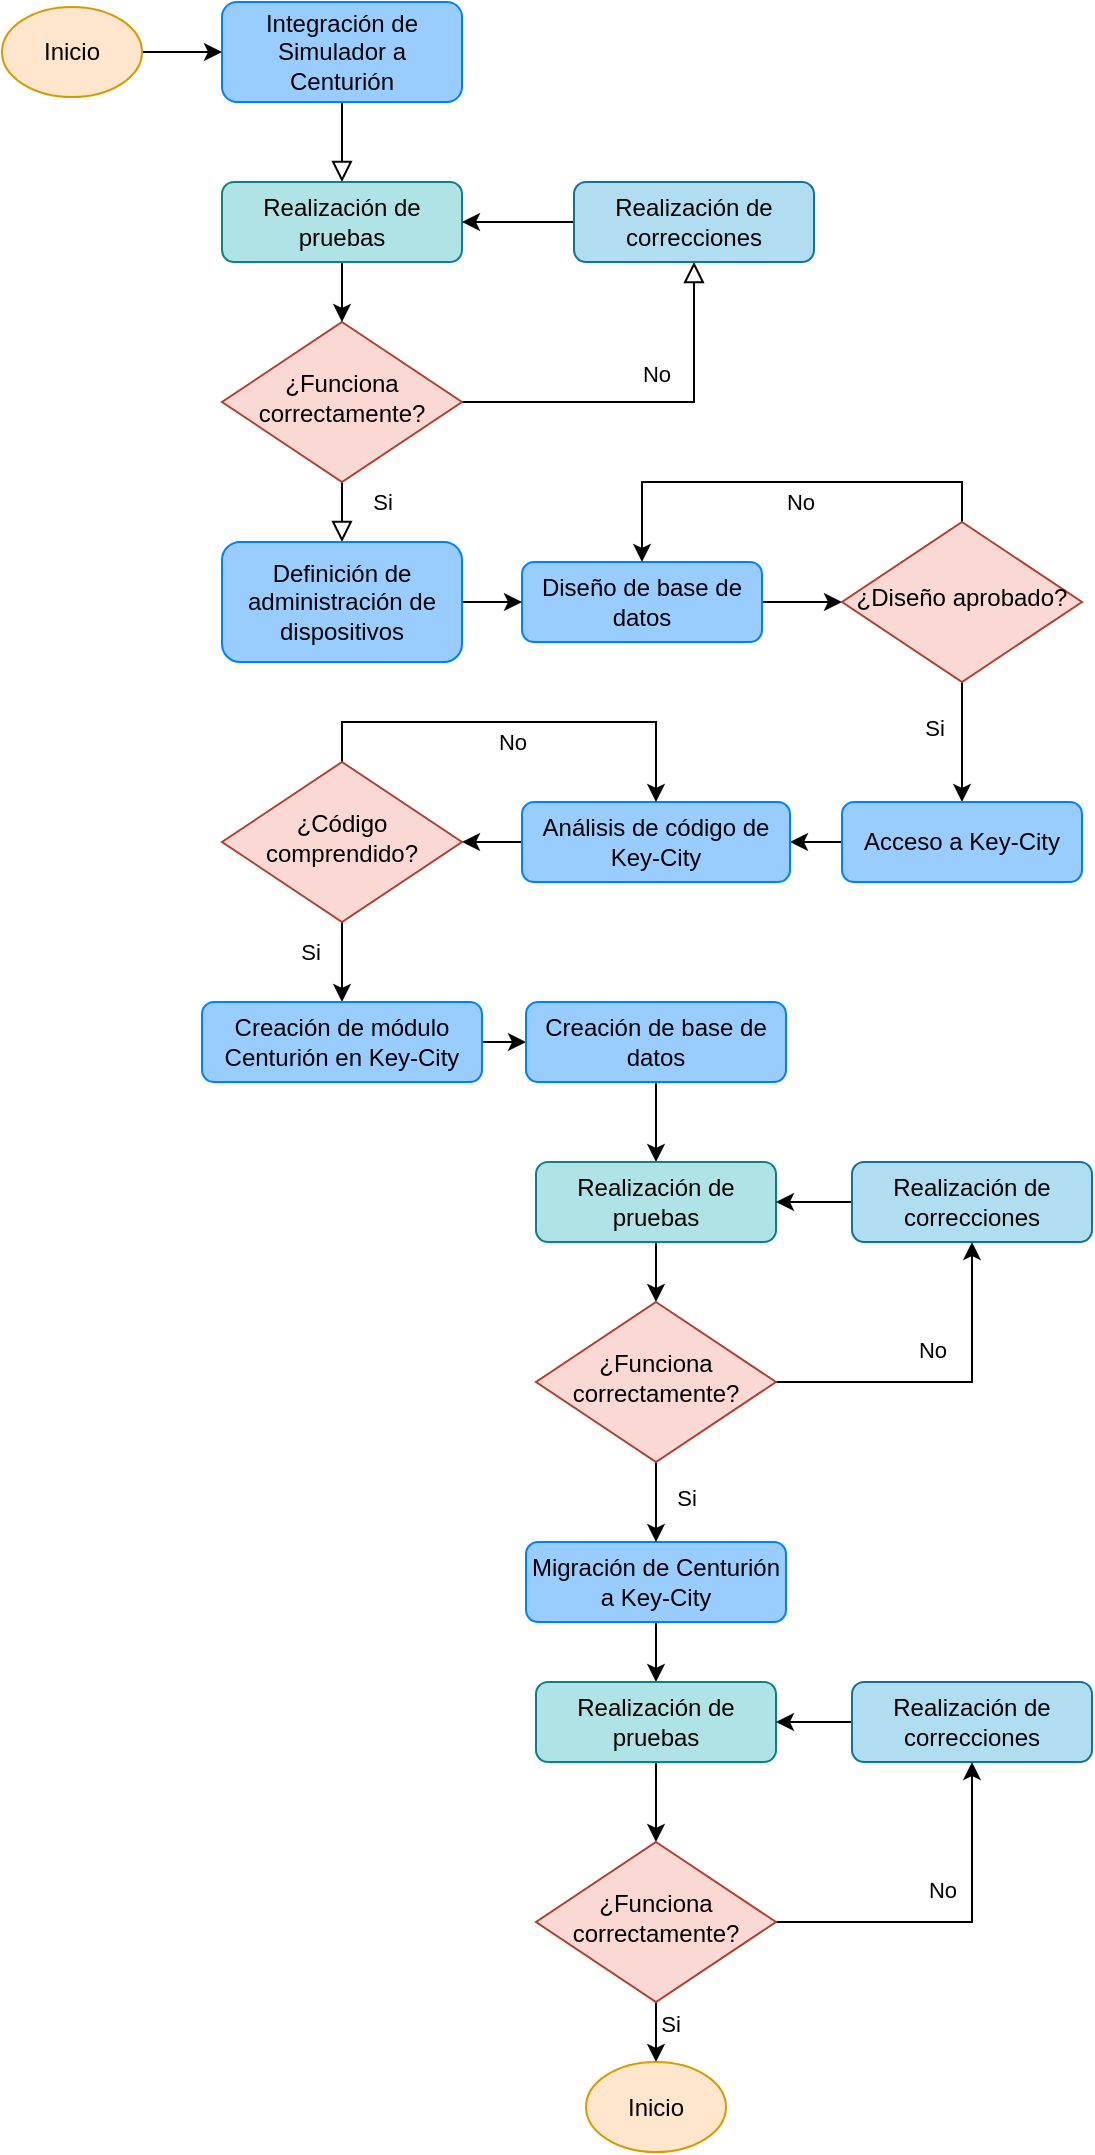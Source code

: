 <mxfile version="24.7.17">
  <diagram id="C5RBs43oDa-KdzZeNtuy" name="Page-1">
    <mxGraphModel dx="1050" dy="621" grid="1" gridSize="10" guides="1" tooltips="1" connect="1" arrows="1" fold="1" page="1" pageScale="1" pageWidth="827" pageHeight="1169" math="0" shadow="0">
      <root>
        <mxCell id="WIyWlLk6GJQsqaUBKTNV-0" />
        <mxCell id="WIyWlLk6GJQsqaUBKTNV-1" parent="WIyWlLk6GJQsqaUBKTNV-0" />
        <mxCell id="WIyWlLk6GJQsqaUBKTNV-2" value="" style="rounded=0;html=1;jettySize=auto;orthogonalLoop=1;fontSize=11;endArrow=block;endFill=0;endSize=8;strokeWidth=1;shadow=0;labelBackgroundColor=none;edgeStyle=orthogonalEdgeStyle;entryX=0.5;entryY=0;entryDx=0;entryDy=0;" parent="WIyWlLk6GJQsqaUBKTNV-1" source="WIyWlLk6GJQsqaUBKTNV-3" target="atFMGKZVAuhPM1R73uVA-1" edge="1">
          <mxGeometry relative="1" as="geometry" />
        </mxCell>
        <mxCell id="WIyWlLk6GJQsqaUBKTNV-3" value="&lt;div style=&quot;line-height: 120%;&quot;&gt;&lt;span style=&quot;background-color: initial;&quot;&gt;Integración de Simulador a Centurión&lt;/span&gt;&lt;/div&gt;" style="rounded=1;whiteSpace=wrap;html=1;fontSize=12;glass=0;strokeWidth=1;shadow=0;fillColor=#99CCFF;strokeColor=#007FFF;align=center;fontColor=#000000;" parent="WIyWlLk6GJQsqaUBKTNV-1" vertex="1">
          <mxGeometry x="190" y="20" width="120" height="50" as="geometry" />
        </mxCell>
        <mxCell id="WIyWlLk6GJQsqaUBKTNV-4" value="Si" style="rounded=0;html=1;jettySize=auto;orthogonalLoop=1;fontSize=11;endArrow=block;endFill=0;endSize=8;strokeWidth=1;shadow=0;labelBackgroundColor=none;edgeStyle=orthogonalEdgeStyle;entryX=0.5;entryY=0;entryDx=0;entryDy=0;" parent="WIyWlLk6GJQsqaUBKTNV-1" source="WIyWlLk6GJQsqaUBKTNV-6" target="WIyWlLk6GJQsqaUBKTNV-12" edge="1">
          <mxGeometry x="0.2" y="20" relative="1" as="geometry">
            <mxPoint as="offset" />
            <mxPoint x="250" y="310" as="targetPoint" />
          </mxGeometry>
        </mxCell>
        <mxCell id="WIyWlLk6GJQsqaUBKTNV-5" value="No" style="edgeStyle=orthogonalEdgeStyle;rounded=0;html=1;jettySize=auto;orthogonalLoop=1;fontSize=11;endArrow=block;endFill=0;endSize=8;strokeWidth=1;shadow=0;labelBackgroundColor=none;" parent="WIyWlLk6GJQsqaUBKTNV-1" source="WIyWlLk6GJQsqaUBKTNV-6" target="atFMGKZVAuhPM1R73uVA-5" edge="1">
          <mxGeometry x="0.036" y="14" relative="1" as="geometry">
            <mxPoint as="offset" />
            <mxPoint x="360" y="30" as="targetPoint" />
            <Array as="points">
              <mxPoint x="426" y="220" />
            </Array>
          </mxGeometry>
        </mxCell>
        <mxCell id="WIyWlLk6GJQsqaUBKTNV-6" value="¿Funciona correctamente?" style="rhombus;whiteSpace=wrap;html=1;shadow=0;fontFamily=Helvetica;fontSize=12;align=center;strokeWidth=1;spacing=6;spacingTop=-4;fillColor=#fad9d5;strokeColor=#ae4132;" parent="WIyWlLk6GJQsqaUBKTNV-1" vertex="1">
          <mxGeometry x="190" y="180" width="120" height="80" as="geometry" />
        </mxCell>
        <mxCell id="atFMGKZVAuhPM1R73uVA-47" style="edgeStyle=orthogonalEdgeStyle;rounded=0;orthogonalLoop=1;jettySize=auto;html=1;exitX=1;exitY=0.5;exitDx=0;exitDy=0;entryX=0;entryY=0.5;entryDx=0;entryDy=0;" parent="WIyWlLk6GJQsqaUBKTNV-1" source="WIyWlLk6GJQsqaUBKTNV-11" target="atFMGKZVAuhPM1R73uVA-15" edge="1">
          <mxGeometry relative="1" as="geometry" />
        </mxCell>
        <mxCell id="WIyWlLk6GJQsqaUBKTNV-11" value="Diseño de base de datos" style="rounded=1;whiteSpace=wrap;html=1;fontSize=12;glass=0;strokeWidth=1;shadow=0;fillColor=#99CCFF;fontColor=#000000;strokeColor=#007FFF;" parent="WIyWlLk6GJQsqaUBKTNV-1" vertex="1">
          <mxGeometry x="340" y="300" width="120" height="40" as="geometry" />
        </mxCell>
        <mxCell id="atFMGKZVAuhPM1R73uVA-46" style="edgeStyle=orthogonalEdgeStyle;rounded=0;orthogonalLoop=1;jettySize=auto;html=1;exitX=1;exitY=0.5;exitDx=0;exitDy=0;entryX=0;entryY=0.5;entryDx=0;entryDy=0;" parent="WIyWlLk6GJQsqaUBKTNV-1" source="WIyWlLk6GJQsqaUBKTNV-12" target="WIyWlLk6GJQsqaUBKTNV-11" edge="1">
          <mxGeometry relative="1" as="geometry" />
        </mxCell>
        <mxCell id="WIyWlLk6GJQsqaUBKTNV-12" value="Definición de administración de dispositivos" style="rounded=1;whiteSpace=wrap;html=1;fontSize=12;glass=0;strokeWidth=1;shadow=0;fillColor=#99CCFF;fontColor=#000000;strokeColor=#007FFF;" parent="WIyWlLk6GJQsqaUBKTNV-1" vertex="1">
          <mxGeometry x="190" y="290" width="120" height="60" as="geometry" />
        </mxCell>
        <mxCell id="atFMGKZVAuhPM1R73uVA-2" style="edgeStyle=orthogonalEdgeStyle;rounded=0;orthogonalLoop=1;jettySize=auto;html=1;exitX=0.5;exitY=1;exitDx=0;exitDy=0;" parent="WIyWlLk6GJQsqaUBKTNV-1" source="atFMGKZVAuhPM1R73uVA-1" target="WIyWlLk6GJQsqaUBKTNV-6" edge="1">
          <mxGeometry relative="1" as="geometry" />
        </mxCell>
        <mxCell id="atFMGKZVAuhPM1R73uVA-1" value="Realización de pruebas" style="rounded=1;whiteSpace=wrap;html=1;fontSize=12;glass=0;strokeWidth=1;shadow=0;fillColor=#b0e3e6;strokeColor=#0e8088;" parent="WIyWlLk6GJQsqaUBKTNV-1" vertex="1">
          <mxGeometry x="190" y="110" width="120" height="40" as="geometry" />
        </mxCell>
        <mxCell id="atFMGKZVAuhPM1R73uVA-7" style="edgeStyle=orthogonalEdgeStyle;rounded=0;orthogonalLoop=1;jettySize=auto;html=1;exitX=0;exitY=0.5;exitDx=0;exitDy=0;entryX=1;entryY=0.5;entryDx=0;entryDy=0;" parent="WIyWlLk6GJQsqaUBKTNV-1" source="atFMGKZVAuhPM1R73uVA-5" target="atFMGKZVAuhPM1R73uVA-1" edge="1">
          <mxGeometry relative="1" as="geometry" />
        </mxCell>
        <mxCell id="atFMGKZVAuhPM1R73uVA-5" value="Realización de correcciones" style="rounded=1;whiteSpace=wrap;html=1;fontSize=12;glass=0;strokeWidth=1;shadow=0;fillColor=#b1ddf0;strokeColor=#10739e;" parent="WIyWlLk6GJQsqaUBKTNV-1" vertex="1">
          <mxGeometry x="366" y="110" width="120" height="40" as="geometry" />
        </mxCell>
        <mxCell id="atFMGKZVAuhPM1R73uVA-22" style="edgeStyle=orthogonalEdgeStyle;rounded=0;orthogonalLoop=1;jettySize=auto;html=1;exitX=0.5;exitY=1;exitDx=0;exitDy=0;entryX=0.5;entryY=0;entryDx=0;entryDy=0;" parent="WIyWlLk6GJQsqaUBKTNV-1" source="atFMGKZVAuhPM1R73uVA-15" target="atFMGKZVAuhPM1R73uVA-21" edge="1">
          <mxGeometry relative="1" as="geometry" />
        </mxCell>
        <mxCell id="atFMGKZVAuhPM1R73uVA-23" value="Si" style="edgeLabel;html=1;align=center;verticalAlign=middle;resizable=0;points=[];" parent="atFMGKZVAuhPM1R73uVA-22" vertex="1" connectable="0">
          <mxGeometry x="-0.25" y="3" relative="1" as="geometry">
            <mxPoint x="-17" as="offset" />
          </mxGeometry>
        </mxCell>
        <mxCell id="atFMGKZVAuhPM1R73uVA-48" style="edgeStyle=orthogonalEdgeStyle;rounded=0;orthogonalLoop=1;jettySize=auto;html=1;exitX=0.5;exitY=0;exitDx=0;exitDy=0;entryX=0.5;entryY=0;entryDx=0;entryDy=0;" parent="WIyWlLk6GJQsqaUBKTNV-1" source="atFMGKZVAuhPM1R73uVA-15" target="WIyWlLk6GJQsqaUBKTNV-11" edge="1">
          <mxGeometry relative="1" as="geometry" />
        </mxCell>
        <mxCell id="atFMGKZVAuhPM1R73uVA-49" value="No" style="edgeLabel;html=1;align=center;verticalAlign=middle;resizable=0;points=[];" parent="atFMGKZVAuhPM1R73uVA-48" vertex="1" connectable="0">
          <mxGeometry x="0.066" y="-1" relative="1" as="geometry">
            <mxPoint x="16" y="11" as="offset" />
          </mxGeometry>
        </mxCell>
        <mxCell id="atFMGKZVAuhPM1R73uVA-15" value="¿Diseño aprobado?" style="rhombus;whiteSpace=wrap;html=1;shadow=0;fontFamily=Helvetica;fontSize=12;align=center;strokeWidth=1;spacing=6;spacingTop=-4;fillColor=#fad9d5;strokeColor=#ae4132;" parent="WIyWlLk6GJQsqaUBKTNV-1" vertex="1">
          <mxGeometry x="500" y="280" width="120" height="80" as="geometry" />
        </mxCell>
        <mxCell id="atFMGKZVAuhPM1R73uVA-56" style="edgeStyle=orthogonalEdgeStyle;rounded=0;orthogonalLoop=1;jettySize=auto;html=1;exitX=0;exitY=0.5;exitDx=0;exitDy=0;entryX=1;entryY=0.5;entryDx=0;entryDy=0;" parent="WIyWlLk6GJQsqaUBKTNV-1" source="atFMGKZVAuhPM1R73uVA-21" target="atFMGKZVAuhPM1R73uVA-25" edge="1">
          <mxGeometry relative="1" as="geometry" />
        </mxCell>
        <mxCell id="atFMGKZVAuhPM1R73uVA-21" value="Acceso a Key-City" style="rounded=1;whiteSpace=wrap;html=1;fontSize=12;glass=0;strokeWidth=1;shadow=0;fillColor=#99CCFF;fontColor=#000000;strokeColor=#007FFF;" parent="WIyWlLk6GJQsqaUBKTNV-1" vertex="1">
          <mxGeometry x="500" y="420" width="120" height="40" as="geometry" />
        </mxCell>
        <mxCell id="atFMGKZVAuhPM1R73uVA-57" style="edgeStyle=orthogonalEdgeStyle;rounded=0;orthogonalLoop=1;jettySize=auto;html=1;exitX=0;exitY=0.5;exitDx=0;exitDy=0;entryX=1;entryY=0.5;entryDx=0;entryDy=0;" parent="WIyWlLk6GJQsqaUBKTNV-1" source="atFMGKZVAuhPM1R73uVA-25" target="atFMGKZVAuhPM1R73uVA-27" edge="1">
          <mxGeometry relative="1" as="geometry" />
        </mxCell>
        <mxCell id="atFMGKZVAuhPM1R73uVA-25" value="Análisis de código de Key-City" style="rounded=1;whiteSpace=wrap;html=1;fontSize=12;glass=0;strokeWidth=1;shadow=0;fillColor=#99CCFF;fontColor=#000000;strokeColor=#007FFF;" parent="WIyWlLk6GJQsqaUBKTNV-1" vertex="1">
          <mxGeometry x="340" y="420" width="134" height="40" as="geometry" />
        </mxCell>
        <mxCell id="atFMGKZVAuhPM1R73uVA-30" style="edgeStyle=orthogonalEdgeStyle;rounded=0;orthogonalLoop=1;jettySize=auto;html=1;exitX=0.5;exitY=1;exitDx=0;exitDy=0;entryX=0.5;entryY=0;entryDx=0;entryDy=0;" parent="WIyWlLk6GJQsqaUBKTNV-1" source="atFMGKZVAuhPM1R73uVA-27" target="atFMGKZVAuhPM1R73uVA-29" edge="1">
          <mxGeometry relative="1" as="geometry" />
        </mxCell>
        <mxCell id="atFMGKZVAuhPM1R73uVA-32" value="Si" style="edgeLabel;html=1;align=center;verticalAlign=middle;resizable=0;points=[];" parent="atFMGKZVAuhPM1R73uVA-30" vertex="1" connectable="0">
          <mxGeometry x="-0.26" y="-2" relative="1" as="geometry">
            <mxPoint x="-14" as="offset" />
          </mxGeometry>
        </mxCell>
        <mxCell id="atFMGKZVAuhPM1R73uVA-59" style="edgeStyle=orthogonalEdgeStyle;rounded=0;orthogonalLoop=1;jettySize=auto;html=1;exitX=0.5;exitY=0;exitDx=0;exitDy=0;entryX=0.5;entryY=0;entryDx=0;entryDy=0;" parent="WIyWlLk6GJQsqaUBKTNV-1" source="atFMGKZVAuhPM1R73uVA-27" target="atFMGKZVAuhPM1R73uVA-25" edge="1">
          <mxGeometry relative="1" as="geometry" />
        </mxCell>
        <mxCell id="atFMGKZVAuhPM1R73uVA-60" value="No" style="edgeLabel;html=1;align=center;verticalAlign=middle;resizable=0;points=[];" parent="atFMGKZVAuhPM1R73uVA-59" vertex="1" connectable="0">
          <mxGeometry x="-0.024" y="-3" relative="1" as="geometry">
            <mxPoint x="-1" y="7" as="offset" />
          </mxGeometry>
        </mxCell>
        <mxCell id="atFMGKZVAuhPM1R73uVA-27" value="¿Código comprendido?" style="rhombus;whiteSpace=wrap;html=1;shadow=0;fontFamily=Helvetica;fontSize=12;align=center;strokeWidth=1;spacing=6;spacingTop=-4;fillColor=#fad9d5;strokeColor=#ae4132;" parent="WIyWlLk6GJQsqaUBKTNV-1" vertex="1">
          <mxGeometry x="190" y="400" width="120" height="80" as="geometry" />
        </mxCell>
        <mxCell id="atFMGKZVAuhPM1R73uVA-61" style="edgeStyle=orthogonalEdgeStyle;rounded=0;orthogonalLoop=1;jettySize=auto;html=1;exitX=1;exitY=0.5;exitDx=0;exitDy=0;entryX=0;entryY=0.5;entryDx=0;entryDy=0;" parent="WIyWlLk6GJQsqaUBKTNV-1" source="atFMGKZVAuhPM1R73uVA-29" target="atFMGKZVAuhPM1R73uVA-33" edge="1">
          <mxGeometry relative="1" as="geometry" />
        </mxCell>
        <mxCell id="atFMGKZVAuhPM1R73uVA-29" value="Creación de módulo Centurión en Key-City" style="rounded=1;whiteSpace=wrap;html=1;fontSize=12;glass=0;strokeWidth=1;shadow=0;fillColor=#99CCFF;fontColor=#000000;strokeColor=#007FFF;" parent="WIyWlLk6GJQsqaUBKTNV-1" vertex="1">
          <mxGeometry x="180" y="520" width="140" height="40" as="geometry" />
        </mxCell>
        <mxCell id="atFMGKZVAuhPM1R73uVA-37" style="edgeStyle=orthogonalEdgeStyle;rounded=0;orthogonalLoop=1;jettySize=auto;html=1;exitX=0.5;exitY=1;exitDx=0;exitDy=0;entryX=0.5;entryY=0;entryDx=0;entryDy=0;" parent="WIyWlLk6GJQsqaUBKTNV-1" source="atFMGKZVAuhPM1R73uVA-33" target="atFMGKZVAuhPM1R73uVA-36" edge="1">
          <mxGeometry relative="1" as="geometry" />
        </mxCell>
        <mxCell id="atFMGKZVAuhPM1R73uVA-33" value="Creación de base de datos" style="rounded=1;whiteSpace=wrap;html=1;fontSize=12;glass=0;strokeWidth=1;shadow=0;fillColor=#99CCFF;fontColor=#000000;strokeColor=#007FFF;" parent="WIyWlLk6GJQsqaUBKTNV-1" vertex="1">
          <mxGeometry x="342" y="520" width="130" height="40" as="geometry" />
        </mxCell>
        <mxCell id="atFMGKZVAuhPM1R73uVA-63" style="edgeStyle=orthogonalEdgeStyle;rounded=0;orthogonalLoop=1;jettySize=auto;html=1;exitX=0.5;exitY=1;exitDx=0;exitDy=0;entryX=0.5;entryY=0;entryDx=0;entryDy=0;" parent="WIyWlLk6GJQsqaUBKTNV-1" source="atFMGKZVAuhPM1R73uVA-34" target="atFMGKZVAuhPM1R73uVA-62" edge="1">
          <mxGeometry relative="1" as="geometry" />
        </mxCell>
        <mxCell id="atFMGKZVAuhPM1R73uVA-34" value="Migración de Centurión a Key-City" style="rounded=1;whiteSpace=wrap;html=1;fontSize=12;glass=0;strokeWidth=1;shadow=0;fillColor=#99CCFF;fontColor=#000000;strokeColor=#007FFF;" parent="WIyWlLk6GJQsqaUBKTNV-1" vertex="1">
          <mxGeometry x="342" y="790" width="130" height="40" as="geometry" />
        </mxCell>
        <mxCell id="atFMGKZVAuhPM1R73uVA-39" style="edgeStyle=orthogonalEdgeStyle;rounded=0;orthogonalLoop=1;jettySize=auto;html=1;exitX=0.5;exitY=1;exitDx=0;exitDy=0;entryX=0.5;entryY=0;entryDx=0;entryDy=0;" parent="WIyWlLk6GJQsqaUBKTNV-1" source="atFMGKZVAuhPM1R73uVA-36" target="atFMGKZVAuhPM1R73uVA-38" edge="1">
          <mxGeometry relative="1" as="geometry" />
        </mxCell>
        <mxCell id="atFMGKZVAuhPM1R73uVA-36" value="Realización de pruebas" style="rounded=1;whiteSpace=wrap;html=1;fontSize=12;glass=0;strokeWidth=1;shadow=0;fillColor=#b0e3e6;strokeColor=#0e8088;" parent="WIyWlLk6GJQsqaUBKTNV-1" vertex="1">
          <mxGeometry x="347" y="600" width="120" height="40" as="geometry" />
        </mxCell>
        <mxCell id="atFMGKZVAuhPM1R73uVA-41" style="edgeStyle=orthogonalEdgeStyle;rounded=0;orthogonalLoop=1;jettySize=auto;html=1;exitX=1;exitY=0.5;exitDx=0;exitDy=0;" parent="WIyWlLk6GJQsqaUBKTNV-1" source="atFMGKZVAuhPM1R73uVA-38" target="atFMGKZVAuhPM1R73uVA-40" edge="1">
          <mxGeometry relative="1" as="geometry" />
        </mxCell>
        <mxCell id="atFMGKZVAuhPM1R73uVA-43" value="No" style="edgeLabel;html=1;align=center;verticalAlign=middle;resizable=0;points=[];" parent="atFMGKZVAuhPM1R73uVA-41" vertex="1" connectable="0">
          <mxGeometry x="0.362" y="1" relative="1" as="geometry">
            <mxPoint x="-19" as="offset" />
          </mxGeometry>
        </mxCell>
        <mxCell id="atFMGKZVAuhPM1R73uVA-44" style="edgeStyle=orthogonalEdgeStyle;rounded=0;orthogonalLoop=1;jettySize=auto;html=1;exitX=0.5;exitY=1;exitDx=0;exitDy=0;entryX=0.5;entryY=0;entryDx=0;entryDy=0;" parent="WIyWlLk6GJQsqaUBKTNV-1" source="atFMGKZVAuhPM1R73uVA-38" target="atFMGKZVAuhPM1R73uVA-34" edge="1">
          <mxGeometry relative="1" as="geometry" />
        </mxCell>
        <mxCell id="atFMGKZVAuhPM1R73uVA-45" value="Si" style="edgeLabel;html=1;align=center;verticalAlign=middle;resizable=0;points=[];" parent="atFMGKZVAuhPM1R73uVA-44" vertex="1" connectable="0">
          <mxGeometry x="-0.11" y="-2" relative="1" as="geometry">
            <mxPoint x="17" as="offset" />
          </mxGeometry>
        </mxCell>
        <mxCell id="atFMGKZVAuhPM1R73uVA-38" value="¿Funciona correctamente?" style="rhombus;whiteSpace=wrap;html=1;shadow=0;fontFamily=Helvetica;fontSize=12;align=center;strokeWidth=1;spacing=6;spacingTop=-4;fillColor=#fad9d5;strokeColor=#ae4132;" parent="WIyWlLk6GJQsqaUBKTNV-1" vertex="1">
          <mxGeometry x="347" y="670" width="120" height="80" as="geometry" />
        </mxCell>
        <mxCell id="atFMGKZVAuhPM1R73uVA-42" style="edgeStyle=orthogonalEdgeStyle;rounded=0;orthogonalLoop=1;jettySize=auto;html=1;exitX=0;exitY=0.5;exitDx=0;exitDy=0;entryX=1;entryY=0.5;entryDx=0;entryDy=0;" parent="WIyWlLk6GJQsqaUBKTNV-1" source="atFMGKZVAuhPM1R73uVA-40" target="atFMGKZVAuhPM1R73uVA-36" edge="1">
          <mxGeometry relative="1" as="geometry" />
        </mxCell>
        <mxCell id="atFMGKZVAuhPM1R73uVA-40" value="Realización de correcciones" style="rounded=1;whiteSpace=wrap;html=1;fontSize=12;glass=0;strokeWidth=1;shadow=0;fillColor=#b1ddf0;strokeColor=#10739e;" parent="WIyWlLk6GJQsqaUBKTNV-1" vertex="1">
          <mxGeometry x="505" y="600" width="120" height="40" as="geometry" />
        </mxCell>
        <mxCell id="atFMGKZVAuhPM1R73uVA-68" style="edgeStyle=orthogonalEdgeStyle;rounded=0;orthogonalLoop=1;jettySize=auto;html=1;exitX=0.5;exitY=1;exitDx=0;exitDy=0;entryX=0.5;entryY=0;entryDx=0;entryDy=0;" parent="WIyWlLk6GJQsqaUBKTNV-1" source="atFMGKZVAuhPM1R73uVA-62" target="atFMGKZVAuhPM1R73uVA-64" edge="1">
          <mxGeometry relative="1" as="geometry" />
        </mxCell>
        <mxCell id="atFMGKZVAuhPM1R73uVA-62" value="Realización de pruebas" style="rounded=1;whiteSpace=wrap;html=1;fontSize=12;glass=0;strokeWidth=1;shadow=0;fillColor=#b0e3e6;strokeColor=#0e8088;" parent="WIyWlLk6GJQsqaUBKTNV-1" vertex="1">
          <mxGeometry x="347" y="860" width="120" height="40" as="geometry" />
        </mxCell>
        <mxCell id="atFMGKZVAuhPM1R73uVA-66" style="edgeStyle=orthogonalEdgeStyle;rounded=0;orthogonalLoop=1;jettySize=auto;html=1;exitX=1;exitY=0.5;exitDx=0;exitDy=0;entryX=0.5;entryY=1;entryDx=0;entryDy=0;" parent="WIyWlLk6GJQsqaUBKTNV-1" source="atFMGKZVAuhPM1R73uVA-64" target="atFMGKZVAuhPM1R73uVA-65" edge="1">
          <mxGeometry relative="1" as="geometry" />
        </mxCell>
        <mxCell id="atFMGKZVAuhPM1R73uVA-69" value="No" style="edgeLabel;html=1;align=center;verticalAlign=middle;resizable=0;points=[];" parent="atFMGKZVAuhPM1R73uVA-66" vertex="1" connectable="0">
          <mxGeometry x="0.286" y="1" relative="1" as="geometry">
            <mxPoint x="-14" as="offset" />
          </mxGeometry>
        </mxCell>
        <mxCell id="atFMGKZVAuhPM1R73uVA-71" style="edgeStyle=orthogonalEdgeStyle;rounded=0;orthogonalLoop=1;jettySize=auto;html=1;exitX=0.5;exitY=1;exitDx=0;exitDy=0;entryX=0.5;entryY=0;entryDx=0;entryDy=0;" parent="WIyWlLk6GJQsqaUBKTNV-1" source="atFMGKZVAuhPM1R73uVA-64" edge="1">
          <mxGeometry relative="1" as="geometry">
            <mxPoint x="407" y="1050" as="targetPoint" />
          </mxGeometry>
        </mxCell>
        <mxCell id="atFMGKZVAuhPM1R73uVA-72" value="Si" style="edgeLabel;html=1;align=center;verticalAlign=middle;resizable=0;points=[];" parent="atFMGKZVAuhPM1R73uVA-71" vertex="1" connectable="0">
          <mxGeometry x="-0.28" y="1" relative="1" as="geometry">
            <mxPoint x="6" as="offset" />
          </mxGeometry>
        </mxCell>
        <mxCell id="atFMGKZVAuhPM1R73uVA-64" value="¿Funciona correctamente?" style="rhombus;whiteSpace=wrap;html=1;shadow=0;fontFamily=Helvetica;fontSize=12;align=center;strokeWidth=1;spacing=6;spacingTop=-4;fillColor=#fad9d5;strokeColor=#ae4132;" parent="WIyWlLk6GJQsqaUBKTNV-1" vertex="1">
          <mxGeometry x="347" y="940" width="120" height="80" as="geometry" />
        </mxCell>
        <mxCell id="atFMGKZVAuhPM1R73uVA-67" style="edgeStyle=orthogonalEdgeStyle;rounded=0;orthogonalLoop=1;jettySize=auto;html=1;exitX=0;exitY=0.5;exitDx=0;exitDy=0;entryX=1;entryY=0.5;entryDx=0;entryDy=0;" parent="WIyWlLk6GJQsqaUBKTNV-1" source="atFMGKZVAuhPM1R73uVA-65" target="atFMGKZVAuhPM1R73uVA-62" edge="1">
          <mxGeometry relative="1" as="geometry" />
        </mxCell>
        <mxCell id="atFMGKZVAuhPM1R73uVA-65" value="Realización de correcciones" style="rounded=1;whiteSpace=wrap;html=1;fontSize=12;glass=0;strokeWidth=1;shadow=0;fillColor=#b1ddf0;strokeColor=#10739e;" parent="WIyWlLk6GJQsqaUBKTNV-1" vertex="1">
          <mxGeometry x="505" y="860" width="120" height="40" as="geometry" />
        </mxCell>
        <mxCell id="TLWK9432d84E1DKxoJXn-1" style="edgeStyle=orthogonalEdgeStyle;rounded=0;orthogonalLoop=1;jettySize=auto;html=1;exitX=1;exitY=0.5;exitDx=0;exitDy=0;entryX=0;entryY=0.5;entryDx=0;entryDy=0;" edge="1" parent="WIyWlLk6GJQsqaUBKTNV-1" source="TLWK9432d84E1DKxoJXn-0" target="WIyWlLk6GJQsqaUBKTNV-3">
          <mxGeometry relative="1" as="geometry" />
        </mxCell>
        <mxCell id="TLWK9432d84E1DKxoJXn-0" value="Inicio" style="ellipse;whiteSpace=wrap;html=1;fillColor=#ffe6cc;strokeColor=#d79b00;" vertex="1" parent="WIyWlLk6GJQsqaUBKTNV-1">
          <mxGeometry x="80" y="22.5" width="70" height="45" as="geometry" />
        </mxCell>
        <mxCell id="TLWK9432d84E1DKxoJXn-2" value="Inicio" style="ellipse;whiteSpace=wrap;html=1;fillColor=#ffe6cc;strokeColor=#d79b00;" vertex="1" parent="WIyWlLk6GJQsqaUBKTNV-1">
          <mxGeometry x="372" y="1050" width="70" height="45" as="geometry" />
        </mxCell>
      </root>
    </mxGraphModel>
  </diagram>
</mxfile>
